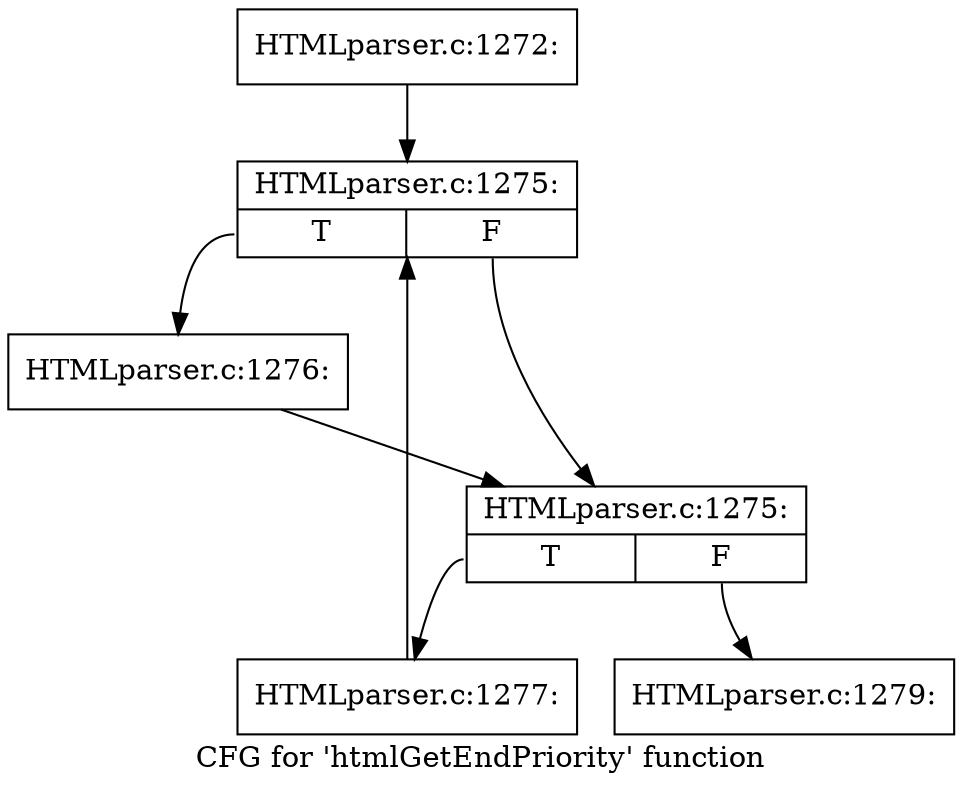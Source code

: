digraph "CFG for 'htmlGetEndPriority' function" {
	label="CFG for 'htmlGetEndPriority' function";

	Node0x3fa7a70 [shape=record,label="{HTMLparser.c:1272:}"];
	Node0x3fa7a70 -> Node0x3fa7d50;
	Node0x3fa7d50 [shape=record,label="{HTMLparser.c:1275:|{<s0>T|<s1>F}}"];
	Node0x3fa7d50:s0 -> Node0x3fa8000;
	Node0x3fa7d50:s1 -> Node0x3fa7fb0;
	Node0x3fa8000 [shape=record,label="{HTMLparser.c:1276:}"];
	Node0x3fa8000 -> Node0x3fa7fb0;
	Node0x3fa7fb0 [shape=record,label="{HTMLparser.c:1275:|{<s0>T|<s1>F}}"];
	Node0x3fa7fb0:s0 -> Node0x3faf170;
	Node0x3fa7fb0:s1 -> Node0x3fa7f30;
	Node0x3faf170 [shape=record,label="{HTMLparser.c:1277:}"];
	Node0x3faf170 -> Node0x3fa7d50;
	Node0x3fa7f30 [shape=record,label="{HTMLparser.c:1279:}"];
}
